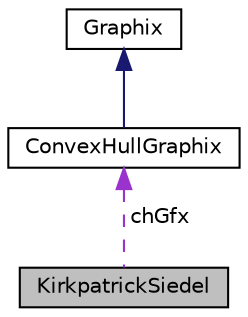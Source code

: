 digraph "KirkpatrickSiedel"
{
 // LATEX_PDF_SIZE
  edge [fontname="Helvetica",fontsize="10",labelfontname="Helvetica",labelfontsize="10"];
  node [fontname="Helvetica",fontsize="10",shape=record];
  Node1 [label="KirkpatrickSiedel",height=0.2,width=0.4,color="black", fillcolor="grey75", style="filled", fontcolor="black",tooltip="Class for Kirkpatrick Siedel algorithm."];
  Node2 -> Node1 [dir="back",color="darkorchid3",fontsize="10",style="dashed",label=" chGfx" ,fontname="Helvetica"];
  Node2 [label="ConvexHullGraphix",height=0.2,width=0.4,color="black", fillcolor="white", style="filled",URL="$class_convex_hull_graphix.html",tooltip="Class for Visualization."];
  Node3 -> Node2 [dir="back",color="midnightblue",fontsize="10",style="solid",fontname="Helvetica"];
  Node3 [label="Graphix",height=0.2,width=0.4,color="black", fillcolor="white", style="filled",URL="$class_graphix.html",tooltip="Class for handling graphics using OpenGL."];
}
